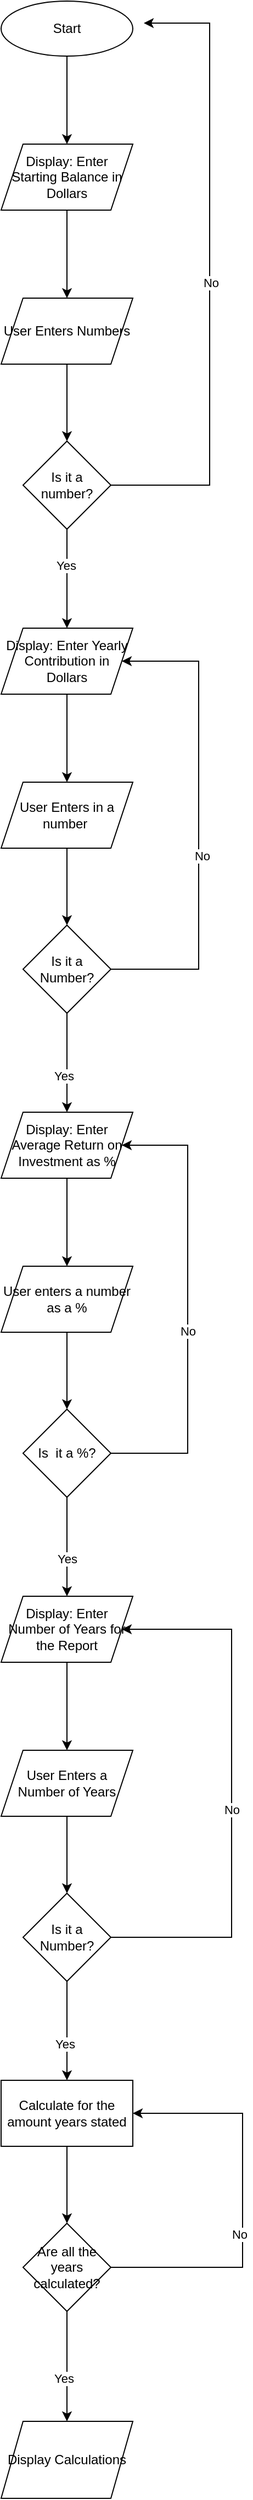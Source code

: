 <mxfile version="15.1.0" type="github">
  <diagram id="BkB9ycuIndA_AHE0xeS9" name="Page-1">
    <mxGraphModel dx="1038" dy="579" grid="1" gridSize="10" guides="1" tooltips="1" connect="1" arrows="1" fold="1" page="1" pageScale="1" pageWidth="850" pageHeight="1100" math="0" shadow="0">
      <root>
        <mxCell id="0" />
        <mxCell id="1" parent="0" />
        <mxCell id="T5xVzwLz-AuNXqmgkRlb-3" value="" style="edgeStyle=orthogonalEdgeStyle;rounded=0;orthogonalLoop=1;jettySize=auto;html=1;" parent="1" source="T5xVzwLz-AuNXqmgkRlb-1" target="T5xVzwLz-AuNXqmgkRlb-2" edge="1">
          <mxGeometry relative="1" as="geometry" />
        </mxCell>
        <mxCell id="T5xVzwLz-AuNXqmgkRlb-1" value="Start" style="ellipse;whiteSpace=wrap;html=1;" parent="1" vertex="1">
          <mxGeometry x="80" y="30" width="120" height="50" as="geometry" />
        </mxCell>
        <mxCell id="T5xVzwLz-AuNXqmgkRlb-5" value="" style="edgeStyle=orthogonalEdgeStyle;rounded=0;orthogonalLoop=1;jettySize=auto;html=1;" parent="1" source="T5xVzwLz-AuNXqmgkRlb-2" target="T5xVzwLz-AuNXqmgkRlb-4" edge="1">
          <mxGeometry relative="1" as="geometry" />
        </mxCell>
        <mxCell id="T5xVzwLz-AuNXqmgkRlb-2" value="Display: Enter Starting Balance in Dollars" style="shape=parallelogram;perimeter=parallelogramPerimeter;whiteSpace=wrap;html=1;fixedSize=1;" parent="1" vertex="1">
          <mxGeometry x="80" y="160" width="120" height="60" as="geometry" />
        </mxCell>
        <mxCell id="T5xVzwLz-AuNXqmgkRlb-7" value="" style="edgeStyle=orthogonalEdgeStyle;rounded=0;orthogonalLoop=1;jettySize=auto;html=1;" parent="1" source="T5xVzwLz-AuNXqmgkRlb-4" target="T5xVzwLz-AuNXqmgkRlb-6" edge="1">
          <mxGeometry relative="1" as="geometry" />
        </mxCell>
        <mxCell id="T5xVzwLz-AuNXqmgkRlb-4" value="User Enters Numbers" style="shape=parallelogram;perimeter=parallelogramPerimeter;whiteSpace=wrap;html=1;fixedSize=1;" parent="1" vertex="1">
          <mxGeometry x="80" y="300" width="120" height="60" as="geometry" />
        </mxCell>
        <mxCell id="T5xVzwLz-AuNXqmgkRlb-8" style="edgeStyle=orthogonalEdgeStyle;rounded=0;orthogonalLoop=1;jettySize=auto;html=1;" parent="1" source="T5xVzwLz-AuNXqmgkRlb-6" edge="1">
          <mxGeometry relative="1" as="geometry">
            <mxPoint x="210" y="50" as="targetPoint" />
            <Array as="points">
              <mxPoint x="270" y="470" />
              <mxPoint x="270" y="50" />
            </Array>
          </mxGeometry>
        </mxCell>
        <mxCell id="T5xVzwLz-AuNXqmgkRlb-9" value="No" style="edgeLabel;html=1;align=center;verticalAlign=middle;resizable=0;points=[];" parent="T5xVzwLz-AuNXqmgkRlb-8" vertex="1" connectable="0">
          <mxGeometry x="-0.038" y="-1" relative="1" as="geometry">
            <mxPoint as="offset" />
          </mxGeometry>
        </mxCell>
        <mxCell id="T5xVzwLz-AuNXqmgkRlb-11" value="" style="edgeStyle=orthogonalEdgeStyle;rounded=0;orthogonalLoop=1;jettySize=auto;html=1;" parent="1" source="T5xVzwLz-AuNXqmgkRlb-6" target="T5xVzwLz-AuNXqmgkRlb-10" edge="1">
          <mxGeometry relative="1" as="geometry" />
        </mxCell>
        <mxCell id="T5xVzwLz-AuNXqmgkRlb-12" value="Yes" style="edgeLabel;html=1;align=center;verticalAlign=middle;resizable=0;points=[];" parent="T5xVzwLz-AuNXqmgkRlb-11" vertex="1" connectable="0">
          <mxGeometry x="-0.267" y="-1" relative="1" as="geometry">
            <mxPoint as="offset" />
          </mxGeometry>
        </mxCell>
        <mxCell id="T5xVzwLz-AuNXqmgkRlb-6" value="Is it a number?" style="rhombus;whiteSpace=wrap;html=1;" parent="1" vertex="1">
          <mxGeometry x="100" y="430" width="80" height="80" as="geometry" />
        </mxCell>
        <mxCell id="T5xVzwLz-AuNXqmgkRlb-14" value="" style="edgeStyle=orthogonalEdgeStyle;rounded=0;orthogonalLoop=1;jettySize=auto;html=1;" parent="1" source="T5xVzwLz-AuNXqmgkRlb-10" target="T5xVzwLz-AuNXqmgkRlb-13" edge="1">
          <mxGeometry relative="1" as="geometry" />
        </mxCell>
        <mxCell id="T5xVzwLz-AuNXqmgkRlb-10" value="Display: Enter Yearly Contribution in Dollars" style="shape=parallelogram;perimeter=parallelogramPerimeter;whiteSpace=wrap;html=1;fixedSize=1;" parent="1" vertex="1">
          <mxGeometry x="80" y="600" width="120" height="60" as="geometry" />
        </mxCell>
        <mxCell id="T5xVzwLz-AuNXqmgkRlb-16" value="" style="edgeStyle=orthogonalEdgeStyle;rounded=0;orthogonalLoop=1;jettySize=auto;html=1;" parent="1" source="T5xVzwLz-AuNXqmgkRlb-13" target="T5xVzwLz-AuNXqmgkRlb-15" edge="1">
          <mxGeometry relative="1" as="geometry" />
        </mxCell>
        <mxCell id="T5xVzwLz-AuNXqmgkRlb-13" value="User Enters in a number&amp;nbsp;" style="shape=parallelogram;perimeter=parallelogramPerimeter;whiteSpace=wrap;html=1;fixedSize=1;" parent="1" vertex="1">
          <mxGeometry x="80" y="740" width="120" height="60" as="geometry" />
        </mxCell>
        <mxCell id="T5xVzwLz-AuNXqmgkRlb-17" style="edgeStyle=orthogonalEdgeStyle;rounded=0;orthogonalLoop=1;jettySize=auto;html=1;entryX=1;entryY=0.5;entryDx=0;entryDy=0;" parent="1" source="T5xVzwLz-AuNXqmgkRlb-15" target="T5xVzwLz-AuNXqmgkRlb-10" edge="1">
          <mxGeometry relative="1" as="geometry">
            <Array as="points">
              <mxPoint x="260" y="910" />
              <mxPoint x="260" y="630" />
            </Array>
          </mxGeometry>
        </mxCell>
        <mxCell id="T5xVzwLz-AuNXqmgkRlb-18" value="No" style="edgeLabel;html=1;align=center;verticalAlign=middle;resizable=0;points=[];" parent="T5xVzwLz-AuNXqmgkRlb-17" vertex="1" connectable="0">
          <mxGeometry x="-0.149" y="-3" relative="1" as="geometry">
            <mxPoint as="offset" />
          </mxGeometry>
        </mxCell>
        <mxCell id="T5xVzwLz-AuNXqmgkRlb-20" value="" style="edgeStyle=orthogonalEdgeStyle;rounded=0;orthogonalLoop=1;jettySize=auto;html=1;" parent="1" source="T5xVzwLz-AuNXqmgkRlb-15" target="T5xVzwLz-AuNXqmgkRlb-19" edge="1">
          <mxGeometry relative="1" as="geometry" />
        </mxCell>
        <mxCell id="T5xVzwLz-AuNXqmgkRlb-21" value="Yes" style="edgeLabel;html=1;align=center;verticalAlign=middle;resizable=0;points=[];" parent="T5xVzwLz-AuNXqmgkRlb-20" vertex="1" connectable="0">
          <mxGeometry x="0.267" y="-3" relative="1" as="geometry">
            <mxPoint as="offset" />
          </mxGeometry>
        </mxCell>
        <mxCell id="T5xVzwLz-AuNXqmgkRlb-15" value="Is it a Number?" style="rhombus;whiteSpace=wrap;html=1;" parent="1" vertex="1">
          <mxGeometry x="100" y="870" width="80" height="80" as="geometry" />
        </mxCell>
        <mxCell id="T5xVzwLz-AuNXqmgkRlb-23" value="" style="edgeStyle=orthogonalEdgeStyle;rounded=0;orthogonalLoop=1;jettySize=auto;html=1;" parent="1" source="T5xVzwLz-AuNXqmgkRlb-19" target="T5xVzwLz-AuNXqmgkRlb-22" edge="1">
          <mxGeometry relative="1" as="geometry" />
        </mxCell>
        <mxCell id="T5xVzwLz-AuNXqmgkRlb-19" value="Display: Enter Average Return on Investment as %" style="shape=parallelogram;perimeter=parallelogramPerimeter;whiteSpace=wrap;html=1;fixedSize=1;" parent="1" vertex="1">
          <mxGeometry x="80" y="1040" width="120" height="60" as="geometry" />
        </mxCell>
        <mxCell id="T5xVzwLz-AuNXqmgkRlb-25" value="" style="edgeStyle=orthogonalEdgeStyle;rounded=0;orthogonalLoop=1;jettySize=auto;html=1;" parent="1" source="T5xVzwLz-AuNXqmgkRlb-22" target="T5xVzwLz-AuNXqmgkRlb-24" edge="1">
          <mxGeometry relative="1" as="geometry" />
        </mxCell>
        <mxCell id="T5xVzwLz-AuNXqmgkRlb-22" value="User enters a number as a %" style="shape=parallelogram;perimeter=parallelogramPerimeter;whiteSpace=wrap;html=1;fixedSize=1;" parent="1" vertex="1">
          <mxGeometry x="80" y="1180" width="120" height="60" as="geometry" />
        </mxCell>
        <mxCell id="T5xVzwLz-AuNXqmgkRlb-26" style="edgeStyle=orthogonalEdgeStyle;rounded=0;orthogonalLoop=1;jettySize=auto;html=1;entryX=1;entryY=0.5;entryDx=0;entryDy=0;" parent="1" source="T5xVzwLz-AuNXqmgkRlb-24" target="T5xVzwLz-AuNXqmgkRlb-19" edge="1">
          <mxGeometry relative="1" as="geometry">
            <Array as="points">
              <mxPoint x="250" y="1350" />
              <mxPoint x="250" y="1070" />
            </Array>
          </mxGeometry>
        </mxCell>
        <mxCell id="T5xVzwLz-AuNXqmgkRlb-27" value="No" style="edgeLabel;html=1;align=center;verticalAlign=middle;resizable=0;points=[];" parent="T5xVzwLz-AuNXqmgkRlb-26" vertex="1" connectable="0">
          <mxGeometry x="-0.117" relative="1" as="geometry">
            <mxPoint as="offset" />
          </mxGeometry>
        </mxCell>
        <mxCell id="T5xVzwLz-AuNXqmgkRlb-29" value="" style="edgeStyle=orthogonalEdgeStyle;rounded=0;orthogonalLoop=1;jettySize=auto;html=1;" parent="1" source="T5xVzwLz-AuNXqmgkRlb-24" target="T5xVzwLz-AuNXqmgkRlb-28" edge="1">
          <mxGeometry relative="1" as="geometry" />
        </mxCell>
        <mxCell id="T5xVzwLz-AuNXqmgkRlb-30" value="Yes" style="edgeLabel;html=1;align=center;verticalAlign=middle;resizable=0;points=[];" parent="T5xVzwLz-AuNXqmgkRlb-29" vertex="1" connectable="0">
          <mxGeometry x="0.231" relative="1" as="geometry">
            <mxPoint as="offset" />
          </mxGeometry>
        </mxCell>
        <mxCell id="T5xVzwLz-AuNXqmgkRlb-24" value="Is&amp;nbsp; it a %?" style="rhombus;whiteSpace=wrap;html=1;" parent="1" vertex="1">
          <mxGeometry x="100" y="1310" width="80" height="80" as="geometry" />
        </mxCell>
        <mxCell id="T5xVzwLz-AuNXqmgkRlb-32" value="" style="edgeStyle=orthogonalEdgeStyle;rounded=0;orthogonalLoop=1;jettySize=auto;html=1;" parent="1" source="T5xVzwLz-AuNXqmgkRlb-28" target="T5xVzwLz-AuNXqmgkRlb-31" edge="1">
          <mxGeometry relative="1" as="geometry" />
        </mxCell>
        <mxCell id="T5xVzwLz-AuNXqmgkRlb-28" value="Display: Enter Number of Years for the Report" style="shape=parallelogram;perimeter=parallelogramPerimeter;whiteSpace=wrap;html=1;fixedSize=1;" parent="1" vertex="1">
          <mxGeometry x="80" y="1480" width="120" height="60" as="geometry" />
        </mxCell>
        <mxCell id="T5xVzwLz-AuNXqmgkRlb-35" value="" style="edgeStyle=orthogonalEdgeStyle;rounded=0;orthogonalLoop=1;jettySize=auto;html=1;" parent="1" source="T5xVzwLz-AuNXqmgkRlb-31" target="T5xVzwLz-AuNXqmgkRlb-34" edge="1">
          <mxGeometry relative="1" as="geometry" />
        </mxCell>
        <mxCell id="T5xVzwLz-AuNXqmgkRlb-31" value="User Enters a Number of Years" style="shape=parallelogram;perimeter=parallelogramPerimeter;whiteSpace=wrap;html=1;fixedSize=1;" parent="1" vertex="1">
          <mxGeometry x="80" y="1620" width="120" height="60" as="geometry" />
        </mxCell>
        <mxCell id="T5xVzwLz-AuNXqmgkRlb-36" style="edgeStyle=orthogonalEdgeStyle;rounded=0;orthogonalLoop=1;jettySize=auto;html=1;entryX=1;entryY=0.5;entryDx=0;entryDy=0;" parent="1" source="T5xVzwLz-AuNXqmgkRlb-34" target="T5xVzwLz-AuNXqmgkRlb-28" edge="1">
          <mxGeometry relative="1" as="geometry">
            <Array as="points">
              <mxPoint x="290" y="1790" />
              <mxPoint x="290" y="1510" />
            </Array>
          </mxGeometry>
        </mxCell>
        <mxCell id="T5xVzwLz-AuNXqmgkRlb-37" value="No" style="edgeLabel;html=1;align=center;verticalAlign=middle;resizable=0;points=[];" parent="T5xVzwLz-AuNXqmgkRlb-36" vertex="1" connectable="0">
          <mxGeometry x="-0.077" relative="1" as="geometry">
            <mxPoint as="offset" />
          </mxGeometry>
        </mxCell>
        <mxCell id="T5xVzwLz-AuNXqmgkRlb-39" value="" style="edgeStyle=orthogonalEdgeStyle;rounded=0;orthogonalLoop=1;jettySize=auto;html=1;" parent="1" source="T5xVzwLz-AuNXqmgkRlb-34" target="T5xVzwLz-AuNXqmgkRlb-38" edge="1">
          <mxGeometry relative="1" as="geometry" />
        </mxCell>
        <mxCell id="T5xVzwLz-AuNXqmgkRlb-40" value="Yes" style="edgeLabel;html=1;align=center;verticalAlign=middle;resizable=0;points=[];" parent="T5xVzwLz-AuNXqmgkRlb-39" vertex="1" connectable="0">
          <mxGeometry x="0.262" y="-2" relative="1" as="geometry">
            <mxPoint as="offset" />
          </mxGeometry>
        </mxCell>
        <mxCell id="T5xVzwLz-AuNXqmgkRlb-34" value="Is it a Number?" style="rhombus;whiteSpace=wrap;html=1;" parent="1" vertex="1">
          <mxGeometry x="100" y="1750" width="80" height="80" as="geometry" />
        </mxCell>
        <mxCell id="2rgCRvKqV6s3QyemkkNp-2" style="edgeStyle=orthogonalEdgeStyle;rounded=0;orthogonalLoop=1;jettySize=auto;html=1;entryX=0.5;entryY=0;entryDx=0;entryDy=0;" edge="1" parent="1" source="T5xVzwLz-AuNXqmgkRlb-38" target="2rgCRvKqV6s3QyemkkNp-1">
          <mxGeometry relative="1" as="geometry" />
        </mxCell>
        <mxCell id="T5xVzwLz-AuNXqmgkRlb-38" value="Calculate for the amount years stated" style="whiteSpace=wrap;html=1;" parent="1" vertex="1">
          <mxGeometry x="80" y="1920" width="120" height="60" as="geometry" />
        </mxCell>
        <mxCell id="y89YNBYtUDCUDItiI_Ld-1" value="Display Calculations" style="shape=parallelogram;perimeter=parallelogramPerimeter;whiteSpace=wrap;html=1;fixedSize=1;" parent="1" vertex="1">
          <mxGeometry x="80" y="2230" width="120" height="70" as="geometry" />
        </mxCell>
        <mxCell id="2rgCRvKqV6s3QyemkkNp-3" style="edgeStyle=orthogonalEdgeStyle;rounded=0;orthogonalLoop=1;jettySize=auto;html=1;entryX=0.5;entryY=0;entryDx=0;entryDy=0;" edge="1" parent="1" source="2rgCRvKqV6s3QyemkkNp-1" target="y89YNBYtUDCUDItiI_Ld-1">
          <mxGeometry relative="1" as="geometry">
            <Array as="points">
              <mxPoint x="140" y="2170" />
              <mxPoint x="140" y="2170" />
            </Array>
          </mxGeometry>
        </mxCell>
        <mxCell id="2rgCRvKqV6s3QyemkkNp-4" value="Yes" style="edgeLabel;html=1;align=center;verticalAlign=middle;resizable=0;points=[];" vertex="1" connectable="0" parent="2rgCRvKqV6s3QyemkkNp-3">
          <mxGeometry x="0.22" y="-3" relative="1" as="geometry">
            <mxPoint as="offset" />
          </mxGeometry>
        </mxCell>
        <mxCell id="2rgCRvKqV6s3QyemkkNp-5" style="edgeStyle=orthogonalEdgeStyle;rounded=0;orthogonalLoop=1;jettySize=auto;html=1;entryX=1;entryY=0.5;entryDx=0;entryDy=0;" edge="1" parent="1" source="2rgCRvKqV6s3QyemkkNp-1" target="T5xVzwLz-AuNXqmgkRlb-38">
          <mxGeometry relative="1" as="geometry">
            <Array as="points">
              <mxPoint x="300" y="2090" />
              <mxPoint x="300" y="1950" />
            </Array>
          </mxGeometry>
        </mxCell>
        <mxCell id="2rgCRvKqV6s3QyemkkNp-6" value="No" style="edgeLabel;html=1;align=center;verticalAlign=middle;resizable=0;points=[];" vertex="1" connectable="0" parent="2rgCRvKqV6s3QyemkkNp-5">
          <mxGeometry x="-0.163" y="3" relative="1" as="geometry">
            <mxPoint as="offset" />
          </mxGeometry>
        </mxCell>
        <mxCell id="2rgCRvKqV6s3QyemkkNp-1" value="Are all the years calculated?" style="rhombus;whiteSpace=wrap;html=1;" vertex="1" parent="1">
          <mxGeometry x="100" y="2050" width="80" height="80" as="geometry" />
        </mxCell>
      </root>
    </mxGraphModel>
  </diagram>
</mxfile>
